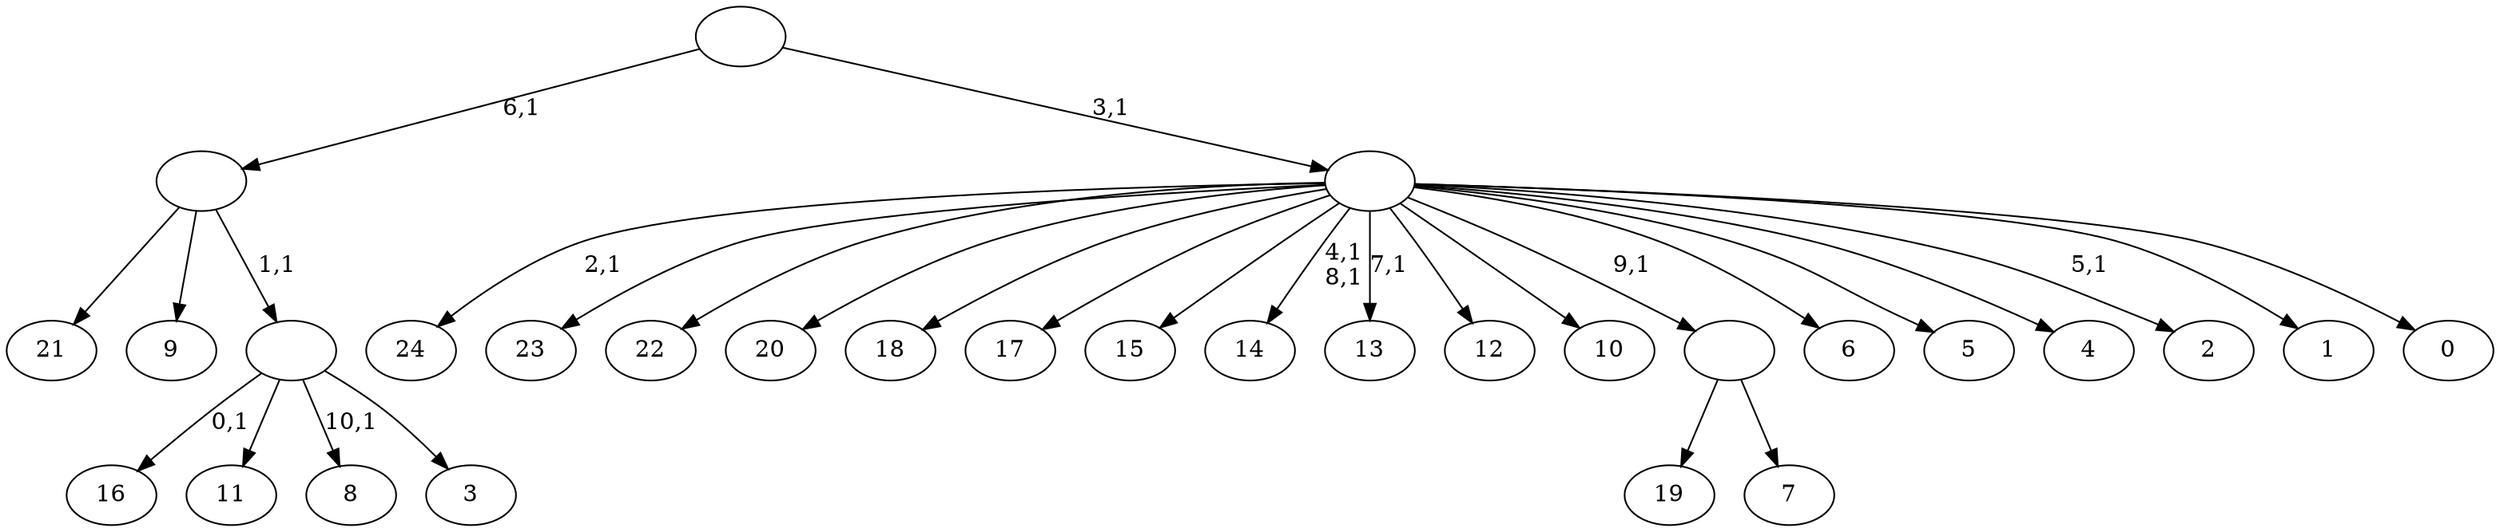 digraph T {
	36 [label="24"]
	34 [label="23"]
	33 [label="22"]
	32 [label="21"]
	31 [label="20"]
	30 [label="19"]
	29 [label="18"]
	28 [label="17"]
	27 [label="16"]
	25 [label="15"]
	24 [label="14"]
	21 [label="13"]
	19 [label="12"]
	18 [label="11"]
	17 [label="10"]
	16 [label="9"]
	15 [label="8"]
	13 [label="7"]
	12 [label=""]
	11 [label="6"]
	10 [label="5"]
	9 [label="4"]
	8 [label="3"]
	7 [label=""]
	6 [label=""]
	5 [label="2"]
	3 [label="1"]
	2 [label="0"]
	1 [label=""]
	0 [label=""]
	12 -> 30 [label=""]
	12 -> 13 [label=""]
	7 -> 15 [label="10,1"]
	7 -> 27 [label="0,1"]
	7 -> 18 [label=""]
	7 -> 8 [label=""]
	6 -> 32 [label=""]
	6 -> 16 [label=""]
	6 -> 7 [label="1,1"]
	1 -> 5 [label="5,1"]
	1 -> 21 [label="7,1"]
	1 -> 24 [label="4,1\n8,1"]
	1 -> 36 [label="2,1"]
	1 -> 34 [label=""]
	1 -> 33 [label=""]
	1 -> 31 [label=""]
	1 -> 29 [label=""]
	1 -> 28 [label=""]
	1 -> 25 [label=""]
	1 -> 19 [label=""]
	1 -> 17 [label=""]
	1 -> 12 [label="9,1"]
	1 -> 11 [label=""]
	1 -> 10 [label=""]
	1 -> 9 [label=""]
	1 -> 3 [label=""]
	1 -> 2 [label=""]
	0 -> 6 [label="6,1"]
	0 -> 1 [label="3,1"]
}
